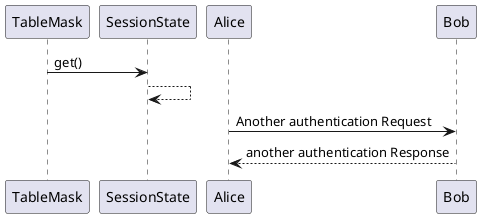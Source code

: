 @startuml
TableMask -> SessionState: get()
SessionState --> SessionState:

Alice -> Bob: Another authentication Request
Alice <-- Bob: another authentication Response
@enduml